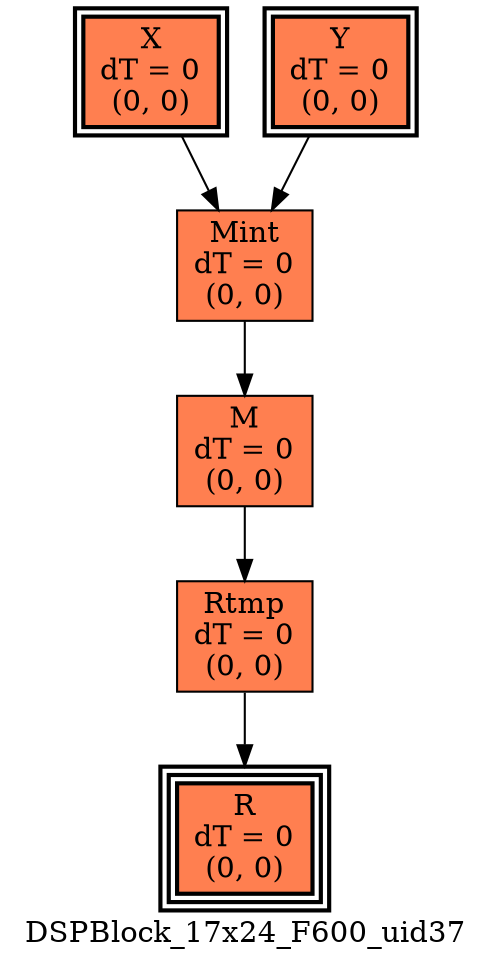 digraph DSPBlock_17x24_F600_uid37
{
	//graph drawing options
	label=DSPBlock_17x24_F600_uid37;
	labelloc=bottom;
	labeljust=right;
	ratio=auto;
	nodesep=0.25;
	ranksep=0.5;

	//input/output signals of operator DSPBlock_17x24_F600_uid37
	X__DSPBlock_17x24_F600_uid37 [ label="X\ndT = 0\n(0, 0)", shape=box, color=black, style="bold, filled", fillcolor=coral, peripheries=2 ];
	Y__DSPBlock_17x24_F600_uid37 [ label="Y\ndT = 0\n(0, 0)", shape=box, color=black, style="bold, filled", fillcolor=coral, peripheries=2 ];
	R__DSPBlock_17x24_F600_uid37 [ label="R\ndT = 0\n(0, 0)", shape=box, color=black, style="bold, filled", fillcolor=coral, peripheries=3 ];
	{rank=same X__DSPBlock_17x24_F600_uid37, Y__DSPBlock_17x24_F600_uid37};
	{rank=same R__DSPBlock_17x24_F600_uid37};
	//internal signals of operator DSPBlock_17x24_F600_uid37
	Mint__DSPBlock_17x24_F600_uid37 [ label="Mint\ndT = 0\n(0, 0)", shape=box, color=black, style=filled, fillcolor=coral, peripheries=1 ];
	M__DSPBlock_17x24_F600_uid37 [ label="M\ndT = 0\n(0, 0)", shape=box, color=black, style=filled, fillcolor=coral, peripheries=1 ];
	Rtmp__DSPBlock_17x24_F600_uid37 [ label="Rtmp\ndT = 0\n(0, 0)", shape=box, color=black, style=filled, fillcolor=coral, peripheries=1 ];

	//subcomponents of operator DSPBlock_17x24_F600_uid37

	//input and internal signal connections of operator DSPBlock_17x24_F600_uid37
	X__DSPBlock_17x24_F600_uid37 -> Mint__DSPBlock_17x24_F600_uid37 [ arrowhead=normal, arrowsize=1.0, arrowtail=normal, color=black, dir=forward  ];
	Y__DSPBlock_17x24_F600_uid37 -> Mint__DSPBlock_17x24_F600_uid37 [ arrowhead=normal, arrowsize=1.0, arrowtail=normal, color=black, dir=forward  ];
	Mint__DSPBlock_17x24_F600_uid37 -> M__DSPBlock_17x24_F600_uid37 [ arrowhead=normal, arrowsize=1.0, arrowtail=normal, color=black, dir=forward  ];
	M__DSPBlock_17x24_F600_uid37 -> Rtmp__DSPBlock_17x24_F600_uid37 [ arrowhead=normal, arrowsize=1.0, arrowtail=normal, color=black, dir=forward  ];
	Rtmp__DSPBlock_17x24_F600_uid37 -> R__DSPBlock_17x24_F600_uid37 [ arrowhead=normal, arrowsize=1.0, arrowtail=normal, color=black, dir=forward  ];
}

